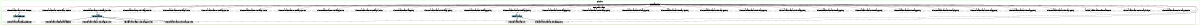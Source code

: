 digraph threat_model {
	rankdir=TD size="8,5"
	node [shape=ellipse]
	subgraph cluster_android {
		color=green label="Android OS"
		"External Entities" [color=gray shape=rectangle style=filled]
		"External Entities" -> "io.hextree.attacksurface.activities.Flag1Activity"
		"External Entities" [color=gray shape=rectangle style=filled]
		"External Entities" -> "io.hextree.attacksurface.activities.Flag2Activity"
		"External Entities" [color=gray shape=rectangle style=filled]
		"External Entities" -> "io.hextree.attacksurface.activities.Flag3Activity"
		"External Entities" [color=gray shape=rectangle style=filled]
		"External Entities" -> "io.hextree.attacksurface.activities.Flag4Activity"
		"External Entities" [color=gray shape=rectangle style=filled]
		"External Entities" -> "io.hextree.attacksurface.activities.Flag5Activity"
		"External Entities" [color=gray shape=rectangle style=filled]
		"External Entities" -> "io.hextree.attacksurface.activities.Flag7Activity"
		"External Entities" [color=gray shape=rectangle style=filled]
		"External Entities" -> "io.hextree.attacksurface.activities.Flag8Activity"
		"External Entities" [color=gray shape=rectangle style=filled]
		"External Entities" -> "io.hextree.attacksurface.activities.Flag9Activity"
		"External Entities" [color=gray shape=rectangle style=filled]
		"External Entities" -> "io.hextree.attacksurface.activities.Flag12Activity"
		"External Entities" [color=gray shape=rectangle style=filled]
		"External Entities" -> "io.hextree.attacksurface.activities.Flag13Activity"
		"External Entities" [color=gray shape=rectangle style=filled]
		"External Entities" -> "io.hextree.attacksurface.activities.Flag14Activity"
		"External Entities" [color=gray shape=rectangle style=filled]
		"External Entities" -> "io.hextree.attacksurface.activities.Flag15Activity"
		"External Entities" [color=gray shape=rectangle style=filled]
		"External Entities" -> "io.hextree.attacksurface.activities.Flag22Activity"
		"External Entities" [color=gray shape=rectangle style=filled]
		"External Entities" -> "io.hextree.attacksurface.activities.Flag33Activity1"
		"External Entities" [color=gray shape=rectangle style=filled]
		"External Entities" -> "io.hextree.attacksurface.activities.Flag34Activity"
		"External Entities" [color=gray shape=rectangle style=filled]
		"External Entities" -> "io.hextree.attacksurface.activities.Flag35Activity"
		"External Entities" [color=gray shape=rectangle style=filled]
		"External Entities" -> "io.hextree.attacksurface.activities.Flag36Activity"
		"External Entities" [color=gray shape=rectangle style=filled]
		"External Entities" -> "io.hextree.attacksurface.activities.Flag37Activity"
		"External Entities" [color=gray shape=rectangle style=filled]
		"External Entities" -> "io.hextree.attacksurface.MainActivity"
		"External Entities" [color=gray shape=rectangle style=filled]
		"External Entities" -> "io.hextree.attacksurface.services.Flag24Service"
		"External Entities" [color=gray shape=rectangle style=filled]
		"External Entities" -> "io.hextree.attacksurface.services.Flag25Service"
		"External Entities" [color=gray shape=rectangle style=filled]
		"External Entities" -> "io.hextree.attacksurface.services.Flag26Service"
		"External Entities" [color=gray shape=rectangle style=filled]
		"External Entities" -> "io.hextree.attacksurface.services.Flag27Service"
		"External Entities" [color=gray shape=rectangle style=filled]
		"External Entities" -> "io.hextree.attacksurface.services.Flag28Service"
		"External Entities" [color=gray shape=rectangle style=filled]
		"External Entities" -> "io.hextree.attacksurface.services.Flag29Service"
		"External Entities" [color=gray shape=rectangle style=filled]
		"External Entities" -> "io.hextree.attacksurface.providers.Flag30Provider"
		"External Entities" [color=gray shape=rectangle style=filled]
		"External Entities" -> "io.hextree.attacksurface.providers.Flag31Provider"
		"External Entities" [color=gray shape=rectangle style=filled]
		"External Entities" -> "io.hextree.attacksurface.providers.Flag32Provider"
		"External Entities" [color=gray shape=rectangle style=filled]
		"External Entities" -> "io.hextree.attacksurface.receivers.Flag17Receiver"
		"External Entities" [color=gray shape=rectangle style=filled]
		"External Entities" -> "io.hextree.attacksurface.receivers.Flag16Receiver"
		"External Entities" [color=gray shape=rectangle style=filled]
		"External Entities" -> "io.hextree.attacksurface.receivers.Flag19Widget"
		"External Entities" [color=gray shape=rectangle style=filled]
		"External Entities" -> "androidx.profileinstaller.ProfileInstallReceiver"
		subgraph cluster_app {
			"io.hextree.attacksurface.activities.Flag1Activity"
			"io.hextree.attacksurface.activities.Flag2Activity"
			"io.hextree.attacksurface.activities.Flag3Activity"
			"io.hextree.attacksurface.activities.Flag4Activity"
			"io.hextree.attacksurface.activities.Flag5Activity"
			"io.hextree.attacksurface.activities.Flag7Activity"
			"io.hextree.attacksurface.activities.Flag8Activity"
			"io.hextree.attacksurface.activities.Flag9Activity"
			"io.hextree.attacksurface.activities.Flag12Activity"
			"io.hextree.attacksurface.activities.Flag13Activity"
			"io.hextree.attacksurface.activities.Flag14Activity"
			"io.hextree.attacksurface.activities.Flag15Activity"
			"io.hextree.attacksurface.activities.Flag22Activity"
			"io.hextree.attacksurface.activities.Flag33Activity1"
			"io.hextree.attacksurface.activities.Flag34Activity"
			"io.hextree.attacksurface.activities.Flag35Activity"
			"io.hextree.attacksurface.activities.Flag36Activity"
			"io.hextree.attacksurface.activities.Flag37Activity"
			"io.hextree.attacksurface.MainActivity"
			"io.hextree.attacksurface.services.Flag24Service"
			"io.hextree.attacksurface.services.Flag25Service"
			"io.hextree.attacksurface.services.Flag26Service"
			"io.hextree.attacksurface.services.Flag27Service"
			"io.hextree.attacksurface.services.Flag28Service"
			"io.hextree.attacksurface.services.Flag29Service"
			"io.hextree.attacksurface.providers.Flag30Provider"
			"io.hextree.attacksurface.providers.Flag31Provider"
			"io.hextree.attacksurface.providers.Flag32Provider"
			"io.hextree.attacksurface.receivers.Flag17Receiver"
			"io.hextree.attacksurface.receivers.Flag16Receiver"
			"io.hextree.attacksurface.receivers.Flag19Widget"
			"androidx.profileinstaller.ProfileInstallReceiver"
			color=red label="Intent Attack Surface"
		}
		subgraph cluster_app {
		}
		subgraph cluster_app {
		}
	}
	subgraph cluster_android {
		subgraph cluster_app {
			"io.hextree.attacksurface.SolvedPreferences"
			"Shared Preferences" [color=lightblue shape=cylinder style=filled]
			"io.hextree.attacksurface.SolvedPreferences" -> "Shared Preferences"
			"Shared Preferences" -> "io.hextree.attacksurface.SolvedPreferences"
			"io.hextree.attacksurface.Flag36Preferences"
			"Shared Preferences" [color=lightblue shape=cylinder style=filled]
			"io.hextree.attacksurface.Flag36Preferences" -> "Shared Preferences"
			"Shared Preferences" -> "io.hextree.attacksurface.Flag36Preferences"
			"io.hextree.attacksurface.activities.Flag35Activity"
			"Internal Storage" [color=lightblue shape=cylinder style=filled]
			"io.hextree.attacksurface.activities.Flag35Activity" -> "Internal Storage"
			"Internal Storage" -> "io.hextree.attacksurface.activities.Flag35Activity"
			"io.hextree.attacksurface.Utils"
			"Internal Storage" [color=lightblue shape=cylinder style=filled]
			"io.hextree.attacksurface.Utils" -> "Internal Storage"
			"Internal Storage" -> "io.hextree.attacksurface.Utils"
			"io.hextree.attacksurface.providers.Flag33Provider1"
			"SQLite Databases" [color=lightblue shape=cylinder style=filled]
			"io.hextree.attacksurface.providers.Flag33Provider1" -> "SQLite Databases"
			"SQLite Databases" -> "io.hextree.attacksurface.providers.Flag33Provider1"
			"io.hextree.attacksurface.activities.Flag34Activity"
			"Internal Storage" [color=lightblue shape=cylinder style=filled]
			"io.hextree.attacksurface.activities.Flag34Activity" -> "Internal Storage"
			"Internal Storage" -> "io.hextree.attacksurface.activities.Flag34Activity"
			"io.hextree.attacksurface.providers.Flag33Provider2"
			"SQLite Databases" [color=lightblue shape=cylinder style=filled]
			"io.hextree.attacksurface.providers.Flag33Provider2" -> "SQLite Databases"
			"SQLite Databases" -> "io.hextree.attacksurface.providers.Flag33Provider2"
			"io.hextree.attacksurface.providers.Flag31Provider"
			"SQLite Databases" [color=lightblue shape=cylinder style=filled]
			"io.hextree.attacksurface.providers.Flag31Provider" -> "SQLite Databases"
			"SQLite Databases" -> "io.hextree.attacksurface.providers.Flag31Provider"
			"io.hextree.attacksurface.FlagDatabaseHelper"
			"SQLite Databases" [color=lightblue shape=cylinder style=filled]
			"io.hextree.attacksurface.FlagDatabaseHelper" -> "SQLite Databases"
			"SQLite Databases" -> "io.hextree.attacksurface.FlagDatabaseHelper"
			"io.hextree.attacksurface.providers.Flag32Provider"
			"SQLite Databases" [color=lightblue shape=cylinder style=filled]
			"io.hextree.attacksurface.providers.Flag32Provider" -> "SQLite Databases"
			"SQLite Databases" -> "io.hextree.attacksurface.providers.Flag32Provider"
		}
	}
}
